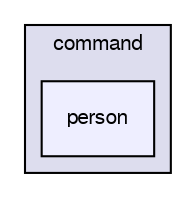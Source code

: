 digraph "C:/Workspace_Java_SE_3/Project/src/by/epam/project/command/person" {
  bgcolor=transparent;
  compound=true
  node [ fontsize="10", fontname="FreeSans"];
  edge [ labelfontsize="10", labelfontname="FreeSans"];
  subgraph clusterdir_f5c7764a6571c5e1f8670ce08ac82de3 {
    graph [ bgcolor="#ddddee", pencolor="black", label="command" fontname="FreeSans", fontsize="10", URL="dir_f5c7764a6571c5e1f8670ce08ac82de3.html"]
  dir_08d1022b75b472a82e5fab7d178f9844 [shape=box, label="person", style="filled", fillcolor="#eeeeff", pencolor="black", URL="dir_08d1022b75b472a82e5fab7d178f9844.html"];
  }
}
